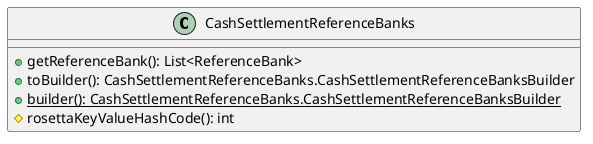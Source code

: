 @startuml

    class CashSettlementReferenceBanks [[CashSettlementReferenceBanks.html]] {
        +getReferenceBank(): List<ReferenceBank>
        +toBuilder(): CashSettlementReferenceBanks.CashSettlementReferenceBanksBuilder
        {static} +builder(): CashSettlementReferenceBanks.CashSettlementReferenceBanksBuilder
        #rosettaKeyValueHashCode(): int
    }

@enduml

